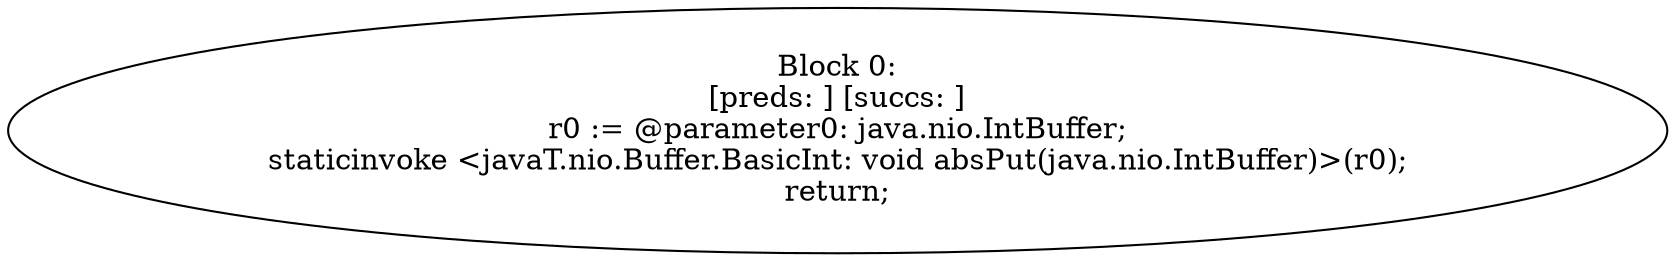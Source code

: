 digraph "unitGraph" {
    "Block 0:
[preds: ] [succs: ]
r0 := @parameter0: java.nio.IntBuffer;
staticinvoke <javaT.nio.Buffer.BasicInt: void absPut(java.nio.IntBuffer)>(r0);
return;
"
}
